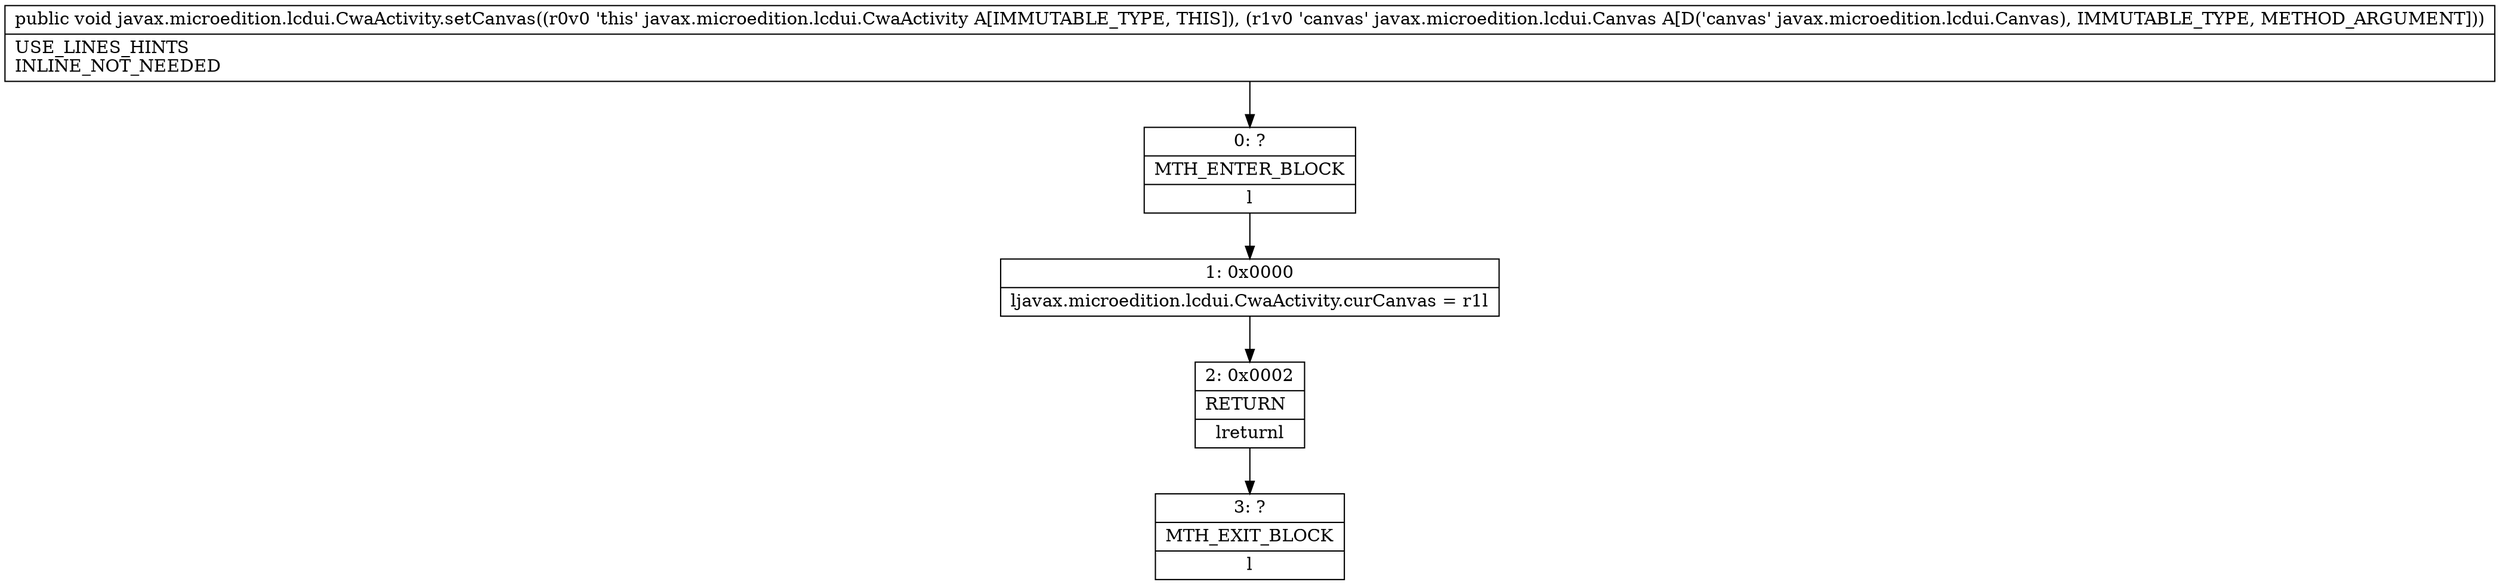 digraph "CFG forjavax.microedition.lcdui.CwaActivity.setCanvas(Ljavax\/microedition\/lcdui\/Canvas;)V" {
Node_0 [shape=record,label="{0\:\ ?|MTH_ENTER_BLOCK\l|l}"];
Node_1 [shape=record,label="{1\:\ 0x0000|ljavax.microedition.lcdui.CwaActivity.curCanvas = r1l}"];
Node_2 [shape=record,label="{2\:\ 0x0002|RETURN\l|lreturnl}"];
Node_3 [shape=record,label="{3\:\ ?|MTH_EXIT_BLOCK\l|l}"];
MethodNode[shape=record,label="{public void javax.microedition.lcdui.CwaActivity.setCanvas((r0v0 'this' javax.microedition.lcdui.CwaActivity A[IMMUTABLE_TYPE, THIS]), (r1v0 'canvas' javax.microedition.lcdui.Canvas A[D('canvas' javax.microedition.lcdui.Canvas), IMMUTABLE_TYPE, METHOD_ARGUMENT]))  | USE_LINES_HINTS\lINLINE_NOT_NEEDED\l}"];
MethodNode -> Node_0;
Node_0 -> Node_1;
Node_1 -> Node_2;
Node_2 -> Node_3;
}

